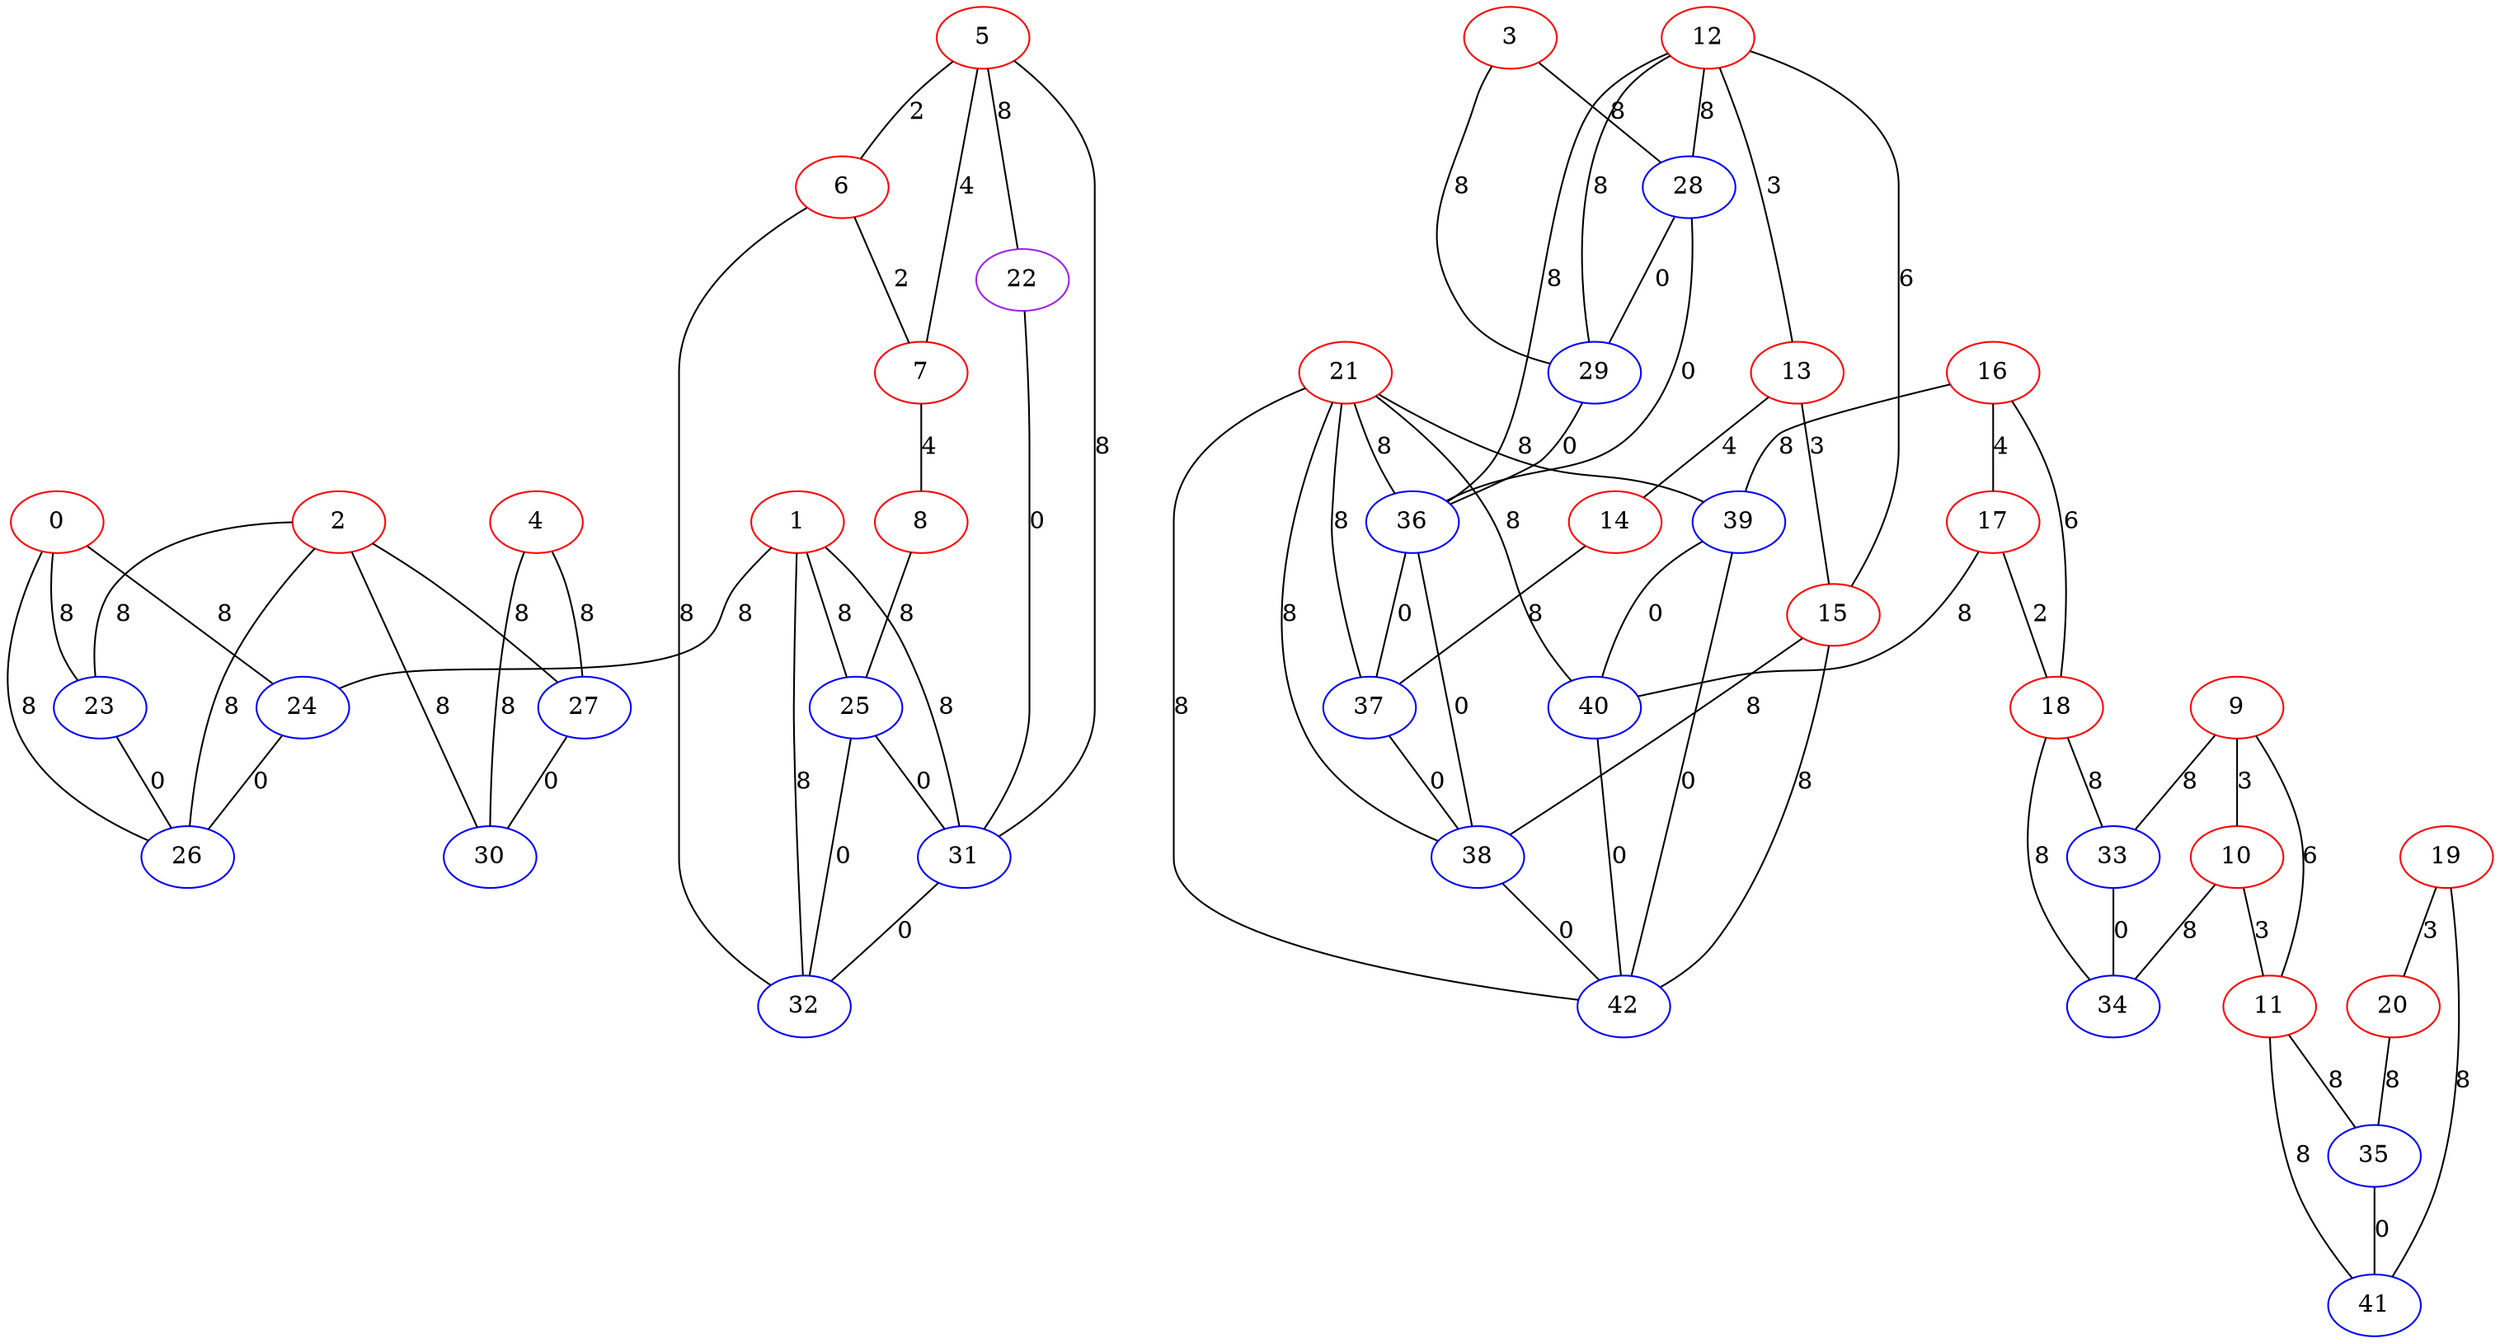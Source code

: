 graph "" {
0 [color=red, weight=1];
1 [color=red, weight=1];
2 [color=red, weight=1];
3 [color=red, weight=1];
4 [color=red, weight=1];
5 [color=red, weight=1];
6 [color=red, weight=1];
7 [color=red, weight=1];
8 [color=red, weight=1];
9 [color=red, weight=1];
10 [color=red, weight=1];
11 [color=red, weight=1];
12 [color=red, weight=1];
13 [color=red, weight=1];
14 [color=red, weight=1];
15 [color=red, weight=1];
16 [color=red, weight=1];
17 [color=red, weight=1];
18 [color=red, weight=1];
19 [color=red, weight=1];
20 [color=red, weight=1];
21 [color=red, weight=1];
22 [color=purple, weight=4];
23 [color=blue, weight=3];
24 [color=blue, weight=3];
25 [color=blue, weight=3];
26 [color=blue, weight=3];
27 [color=blue, weight=3];
28 [color=blue, weight=3];
29 [color=blue, weight=3];
30 [color=blue, weight=3];
31 [color=blue, weight=3];
32 [color=blue, weight=3];
33 [color=blue, weight=3];
34 [color=blue, weight=3];
35 [color=blue, weight=3];
36 [color=blue, weight=3];
37 [color=blue, weight=3];
38 [color=blue, weight=3];
39 [color=blue, weight=3];
40 [color=blue, weight=3];
41 [color=blue, weight=3];
42 [color=blue, weight=3];
0 -- 24  [key=0, label=8];
0 -- 26  [key=0, label=8];
0 -- 23  [key=0, label=8];
1 -- 32  [key=0, label=8];
1 -- 25  [key=0, label=8];
1 -- 24  [key=0, label=8];
1 -- 31  [key=0, label=8];
2 -- 26  [key=0, label=8];
2 -- 27  [key=0, label=8];
2 -- 30  [key=0, label=8];
2 -- 23  [key=0, label=8];
3 -- 28  [key=0, label=8];
3 -- 29  [key=0, label=8];
4 -- 27  [key=0, label=8];
4 -- 30  [key=0, label=8];
5 -- 31  [key=0, label=8];
5 -- 22  [key=0, label=8];
5 -- 6  [key=0, label=2];
5 -- 7  [key=0, label=4];
6 -- 32  [key=0, label=8];
6 -- 7  [key=0, label=2];
7 -- 8  [key=0, label=4];
8 -- 25  [key=0, label=8];
9 -- 33  [key=0, label=8];
9 -- 10  [key=0, label=3];
9 -- 11  [key=0, label=6];
10 -- 34  [key=0, label=8];
10 -- 11  [key=0, label=3];
11 -- 35  [key=0, label=8];
11 -- 41  [key=0, label=8];
12 -- 36  [key=0, label=8];
12 -- 29  [key=0, label=8];
12 -- 28  [key=0, label=8];
12 -- 13  [key=0, label=3];
12 -- 15  [key=0, label=6];
13 -- 14  [key=0, label=4];
13 -- 15  [key=0, label=3];
14 -- 37  [key=0, label=8];
15 -- 42  [key=0, label=8];
15 -- 38  [key=0, label=8];
16 -- 17  [key=0, label=4];
16 -- 18  [key=0, label=6];
16 -- 39  [key=0, label=8];
17 -- 40  [key=0, label=8];
17 -- 18  [key=0, label=2];
18 -- 34  [key=0, label=8];
18 -- 33  [key=0, label=8];
19 -- 41  [key=0, label=8];
19 -- 20  [key=0, label=3];
20 -- 35  [key=0, label=8];
21 -- 36  [key=0, label=8];
21 -- 37  [key=0, label=8];
21 -- 38  [key=0, label=8];
21 -- 39  [key=0, label=8];
21 -- 40  [key=0, label=8];
21 -- 42  [key=0, label=8];
22 -- 31  [key=0, label=0];
23 -- 26  [key=0, label=0];
24 -- 26  [key=0, label=0];
25 -- 32  [key=0, label=0];
25 -- 31  [key=0, label=0];
27 -- 30  [key=0, label=0];
28 -- 36  [key=0, label=0];
28 -- 29  [key=0, label=0];
29 -- 36  [key=0, label=0];
31 -- 32  [key=0, label=0];
33 -- 34  [key=0, label=0];
35 -- 41  [key=0, label=0];
36 -- 37  [key=0, label=0];
36 -- 38  [key=0, label=0];
37 -- 38  [key=0, label=0];
38 -- 42  [key=0, label=0];
39 -- 40  [key=0, label=0];
39 -- 42  [key=0, label=0];
40 -- 42  [key=0, label=0];
}
